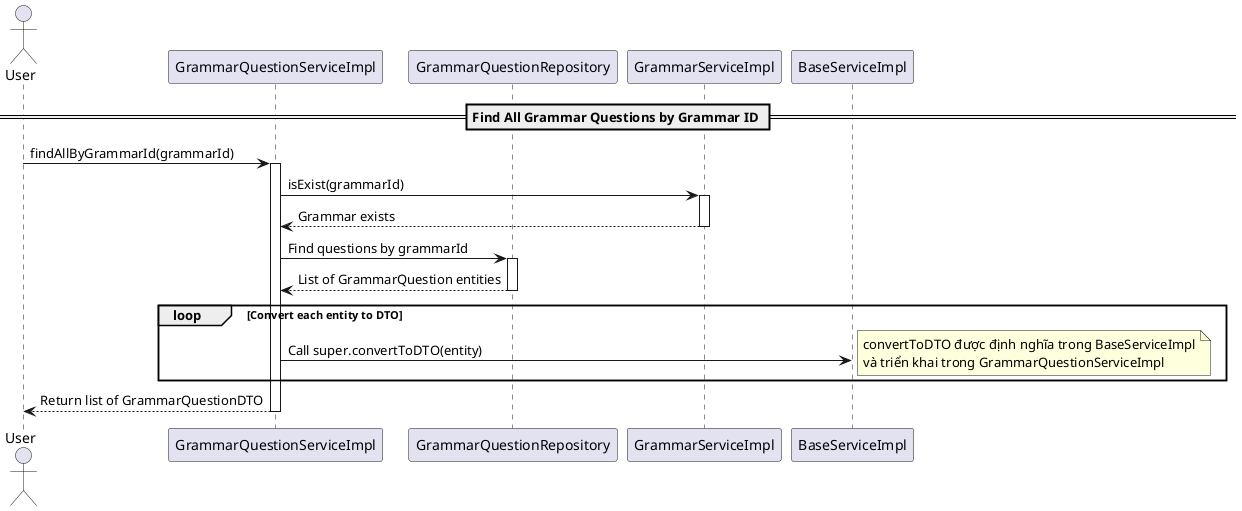 @startuml FindAllByGrammarId

actor User
participant "GrammarQuestionServiceImpl" as GQS
participant "GrammarQuestionRepository" as GQR
participant "GrammarServiceImpl" as GS
participant "BaseServiceImpl" as BSI

== Find All Grammar Questions by Grammar ID ==
User -> GQS: findAllByGrammarId(grammarId)
activate GQS

GQS -> GS: isExist(grammarId)
activate GS
GS --> GQS: Grammar exists
deactivate GS

GQS -> GQR: Find questions by grammarId
activate GQR
GQR --> GQS: List of GrammarQuestion entities
deactivate GQR

loop Convert each entity to DTO
    GQS -> BSI: Call super.convertToDTO(entity)
    note right: convertToDTO được định nghĩa trong BaseServiceImpl\nvà triển khai trong GrammarQuestionServiceImpl
end

GQS --> User: Return list of GrammarQuestionDTO
deactivate GQS

@enduml
